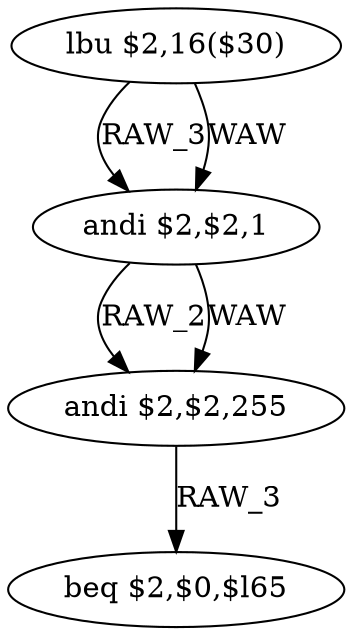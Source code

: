 digraph G1 {
node [shape = ellipse];
i0 [label = "lbu $2,16($30)"] ;
i0 ->  i1 [label= "RAW_3"];
i0 ->  i1 [label= "WAW"];
i1 [label = "andi $2,$2,1"] ;
i1 ->  i2 [label= "RAW_2"];
i1 ->  i2 [label= "WAW"];
i2 [label = "andi $2,$2,255"] ;
i2 ->  i3 [label= "RAW_3"];
i3 [label = "beq $2,$0,$l65"] ;
}
